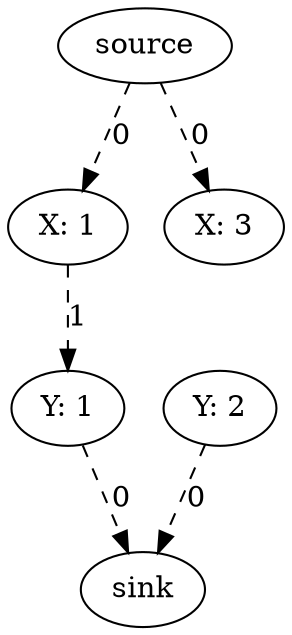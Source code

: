 digraph G {
0 [label="source", pos="1,1!"];
1 [label="sink", pos="7,1!"];
2 [label="X: 1", pos="3,0!"];
3 [label="X: 3", pos="3,1!"];
4 [label="Y: 1", pos="5,0!"];
5 [label="Y: 2", pos="5,1!"];
0 -> 2 [ label="0", style="dashed"];
0 -> 3 [ label="0", style="dashed"];
2 -> 4 [ label="1", style="dashed"];
4 -> 1 [ label="0", style="dashed"];
5 -> 1 [ label="0", style="dashed"];
}

